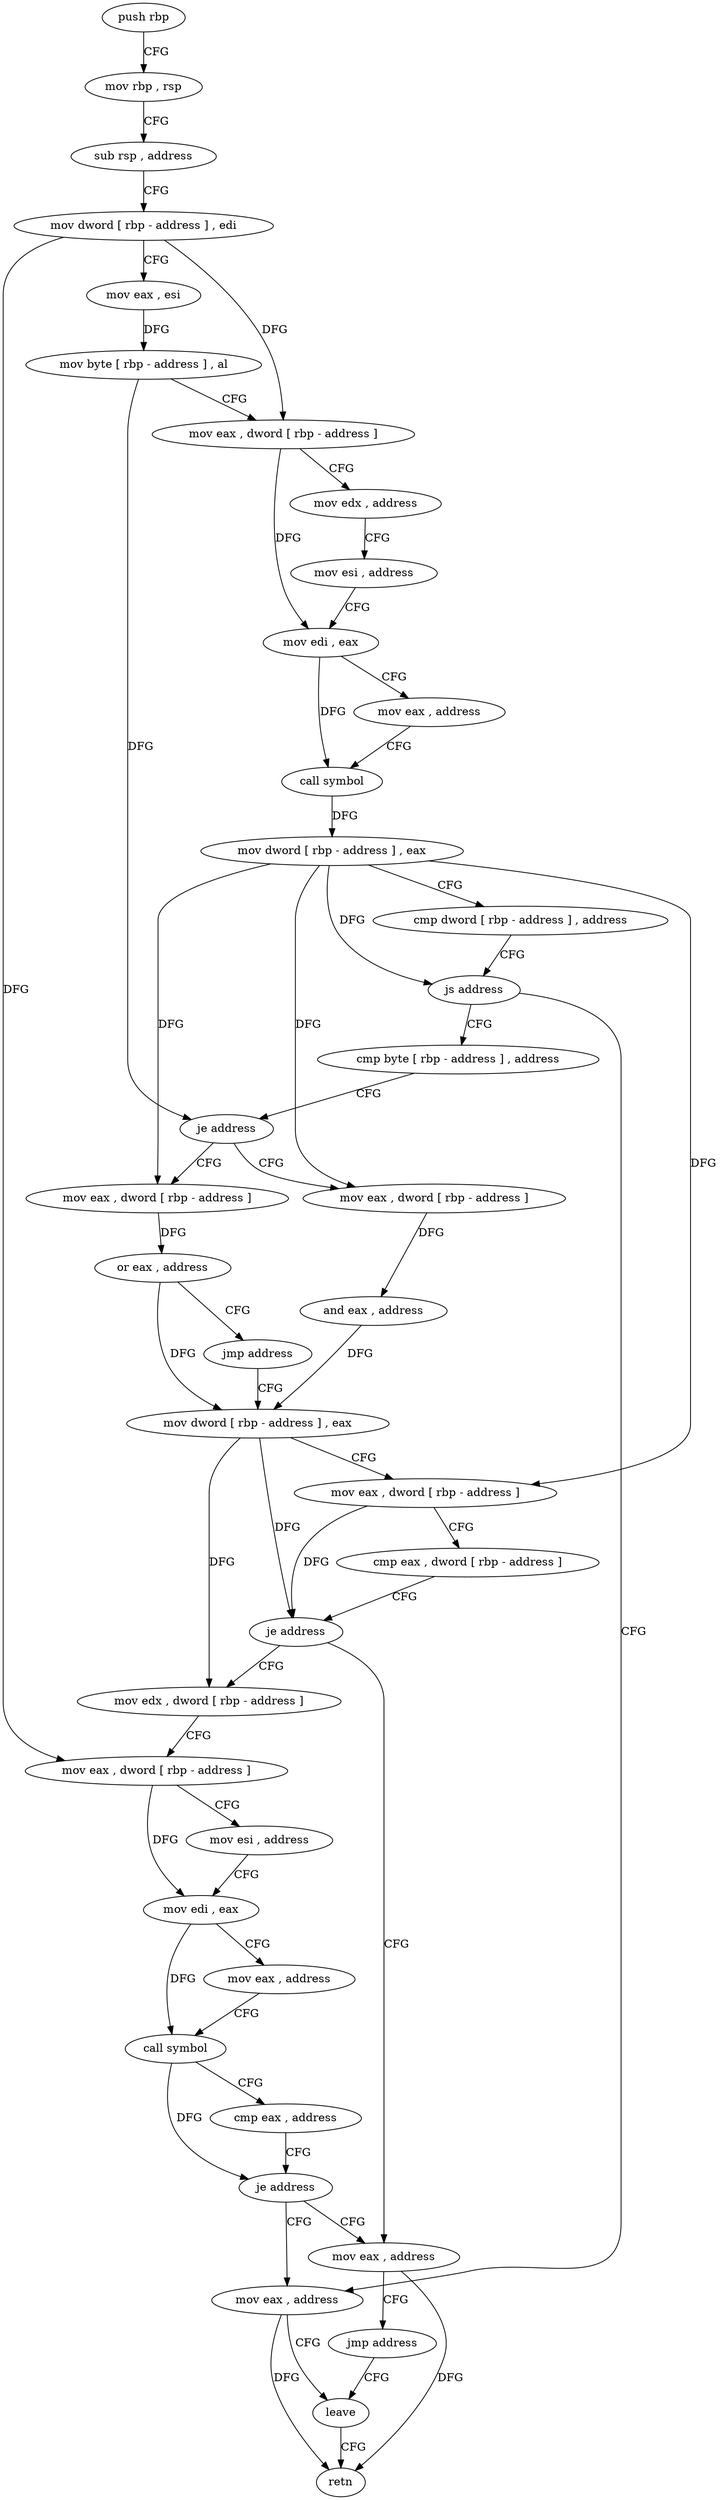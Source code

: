 digraph "func" {
"4288736" [label = "push rbp" ]
"4288737" [label = "mov rbp , rsp" ]
"4288740" [label = "sub rsp , address" ]
"4288744" [label = "mov dword [ rbp - address ] , edi" ]
"4288747" [label = "mov eax , esi" ]
"4288749" [label = "mov byte [ rbp - address ] , al" ]
"4288752" [label = "mov eax , dword [ rbp - address ]" ]
"4288755" [label = "mov edx , address" ]
"4288760" [label = "mov esi , address" ]
"4288765" [label = "mov edi , eax" ]
"4288767" [label = "mov eax , address" ]
"4288772" [label = "call symbol" ]
"4288777" [label = "mov dword [ rbp - address ] , eax" ]
"4288780" [label = "cmp dword [ rbp - address ] , address" ]
"4288784" [label = "js address" ]
"4288852" [label = "mov eax , address" ]
"4288786" [label = "cmp byte [ rbp - address ] , address" ]
"4288857" [label = "leave" ]
"4288790" [label = "je address" ]
"4288800" [label = "mov eax , dword [ rbp - address ]" ]
"4288792" [label = "mov eax , dword [ rbp - address ]" ]
"4288803" [label = "and eax , address" ]
"4288806" [label = "mov dword [ rbp - address ] , eax" ]
"4288795" [label = "or eax , address" ]
"4288798" [label = "jmp address" ]
"4288845" [label = "mov eax , address" ]
"4288850" [label = "jmp address" ]
"4288817" [label = "mov edx , dword [ rbp - address ]" ]
"4288820" [label = "mov eax , dword [ rbp - address ]" ]
"4288823" [label = "mov esi , address" ]
"4288828" [label = "mov edi , eax" ]
"4288830" [label = "mov eax , address" ]
"4288835" [label = "call symbol" ]
"4288840" [label = "cmp eax , address" ]
"4288843" [label = "je address" ]
"4288809" [label = "mov eax , dword [ rbp - address ]" ]
"4288812" [label = "cmp eax , dword [ rbp - address ]" ]
"4288815" [label = "je address" ]
"4288858" [label = "retn" ]
"4288736" -> "4288737" [ label = "CFG" ]
"4288737" -> "4288740" [ label = "CFG" ]
"4288740" -> "4288744" [ label = "CFG" ]
"4288744" -> "4288747" [ label = "CFG" ]
"4288744" -> "4288752" [ label = "DFG" ]
"4288744" -> "4288820" [ label = "DFG" ]
"4288747" -> "4288749" [ label = "DFG" ]
"4288749" -> "4288752" [ label = "CFG" ]
"4288749" -> "4288790" [ label = "DFG" ]
"4288752" -> "4288755" [ label = "CFG" ]
"4288752" -> "4288765" [ label = "DFG" ]
"4288755" -> "4288760" [ label = "CFG" ]
"4288760" -> "4288765" [ label = "CFG" ]
"4288765" -> "4288767" [ label = "CFG" ]
"4288765" -> "4288772" [ label = "DFG" ]
"4288767" -> "4288772" [ label = "CFG" ]
"4288772" -> "4288777" [ label = "DFG" ]
"4288777" -> "4288780" [ label = "CFG" ]
"4288777" -> "4288784" [ label = "DFG" ]
"4288777" -> "4288800" [ label = "DFG" ]
"4288777" -> "4288792" [ label = "DFG" ]
"4288777" -> "4288809" [ label = "DFG" ]
"4288780" -> "4288784" [ label = "CFG" ]
"4288784" -> "4288852" [ label = "CFG" ]
"4288784" -> "4288786" [ label = "CFG" ]
"4288852" -> "4288857" [ label = "CFG" ]
"4288852" -> "4288858" [ label = "DFG" ]
"4288786" -> "4288790" [ label = "CFG" ]
"4288857" -> "4288858" [ label = "CFG" ]
"4288790" -> "4288800" [ label = "CFG" ]
"4288790" -> "4288792" [ label = "CFG" ]
"4288800" -> "4288803" [ label = "DFG" ]
"4288792" -> "4288795" [ label = "DFG" ]
"4288803" -> "4288806" [ label = "DFG" ]
"4288806" -> "4288809" [ label = "CFG" ]
"4288806" -> "4288815" [ label = "DFG" ]
"4288806" -> "4288817" [ label = "DFG" ]
"4288795" -> "4288798" [ label = "CFG" ]
"4288795" -> "4288806" [ label = "DFG" ]
"4288798" -> "4288806" [ label = "CFG" ]
"4288845" -> "4288850" [ label = "CFG" ]
"4288845" -> "4288858" [ label = "DFG" ]
"4288850" -> "4288857" [ label = "CFG" ]
"4288817" -> "4288820" [ label = "CFG" ]
"4288820" -> "4288823" [ label = "CFG" ]
"4288820" -> "4288828" [ label = "DFG" ]
"4288823" -> "4288828" [ label = "CFG" ]
"4288828" -> "4288830" [ label = "CFG" ]
"4288828" -> "4288835" [ label = "DFG" ]
"4288830" -> "4288835" [ label = "CFG" ]
"4288835" -> "4288840" [ label = "CFG" ]
"4288835" -> "4288843" [ label = "DFG" ]
"4288840" -> "4288843" [ label = "CFG" ]
"4288843" -> "4288852" [ label = "CFG" ]
"4288843" -> "4288845" [ label = "CFG" ]
"4288809" -> "4288812" [ label = "CFG" ]
"4288809" -> "4288815" [ label = "DFG" ]
"4288812" -> "4288815" [ label = "CFG" ]
"4288815" -> "4288845" [ label = "CFG" ]
"4288815" -> "4288817" [ label = "CFG" ]
}
